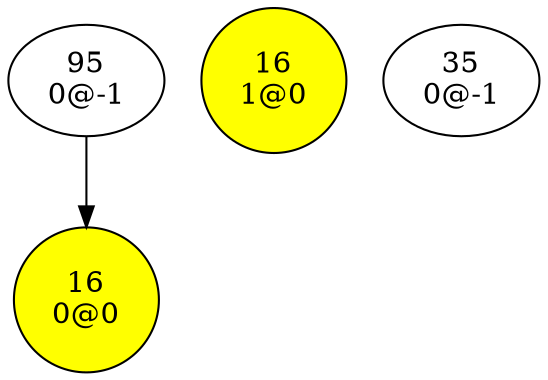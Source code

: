 digraph {
"16
0@0";
"16
1@0";
"35
0@-1";
"95
0@-1"->"16
0@0";
"16
0@0"[shape=circle, style=filled, fillcolor=yellow];
"16
1@0"[shape=circle, style=filled, fillcolor=yellow];
}
